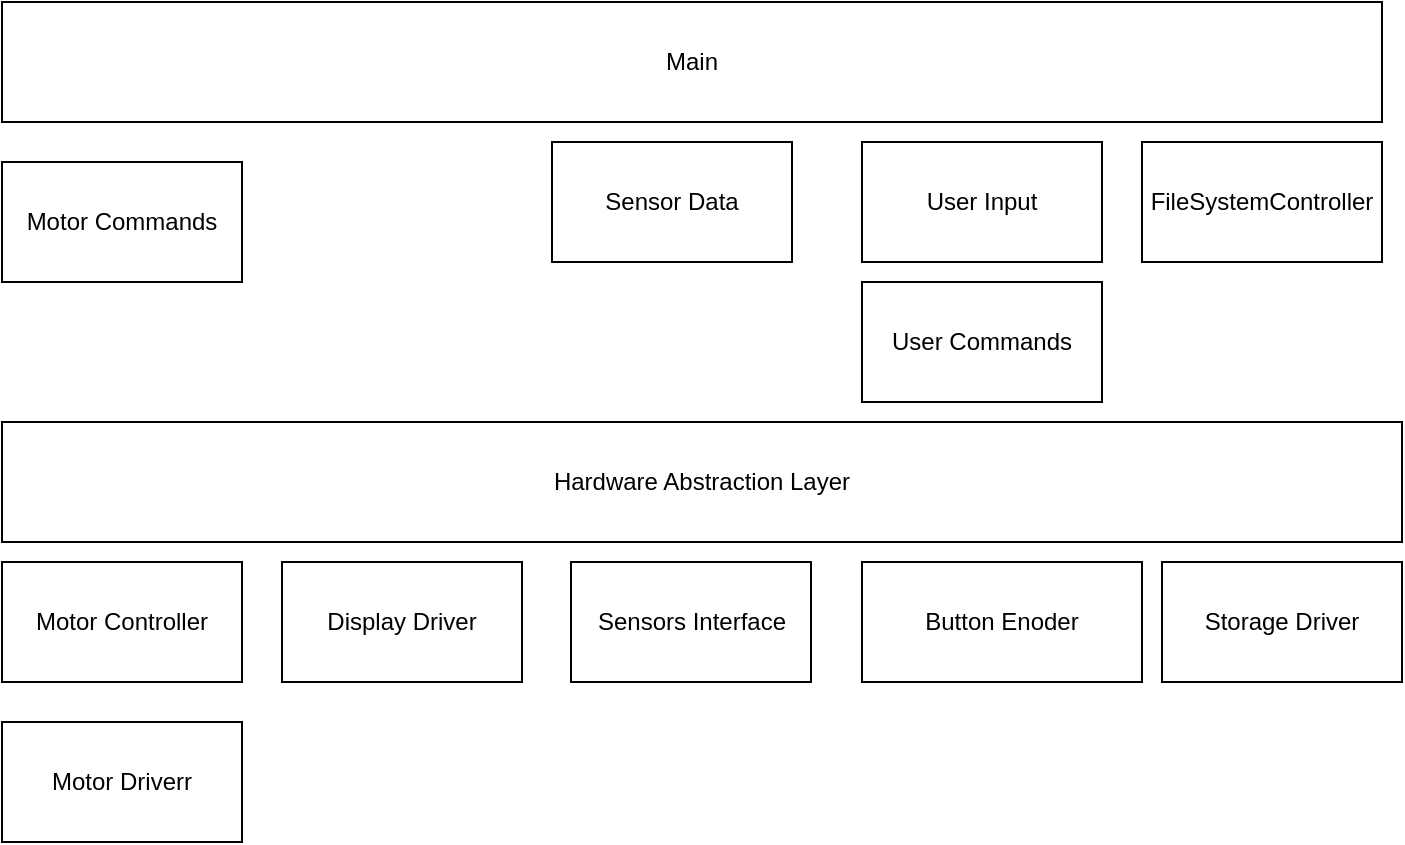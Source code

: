 <mxfile version="17.2.1" type="device"><diagram id="FM-mkIiFEmtO0v-Mp8qd" name="Page-1"><mxGraphModel dx="1426" dy="717" grid="1" gridSize="10" guides="1" tooltips="1" connect="1" arrows="1" fold="1" page="1" pageScale="1" pageWidth="1169" pageHeight="826" math="0" shadow="0"><root><mxCell id="0"/><mxCell id="1" parent="0"/><mxCell id="q4dnc38tpB5hRs7dwyBQ-1" value="Hardware Abstraction Layer" style="rounded=0;whiteSpace=wrap;html=1;" vertex="1" parent="1"><mxGeometry x="190" y="250" width="700" height="60" as="geometry"/></mxCell><mxCell id="q4dnc38tpB5hRs7dwyBQ-2" value="Sensors Interface" style="rounded=0;whiteSpace=wrap;html=1;" vertex="1" parent="1"><mxGeometry x="474.5" y="320" width="120" height="60" as="geometry"/></mxCell><mxCell id="q4dnc38tpB5hRs7dwyBQ-3" value="Motor Controller" style="rounded=0;whiteSpace=wrap;html=1;" vertex="1" parent="1"><mxGeometry x="190" y="320" width="120" height="60" as="geometry"/></mxCell><mxCell id="q4dnc38tpB5hRs7dwyBQ-4" value="Display Driver" style="rounded=0;whiteSpace=wrap;html=1;" vertex="1" parent="1"><mxGeometry x="330" y="320" width="120" height="60" as="geometry"/></mxCell><mxCell id="q4dnc38tpB5hRs7dwyBQ-5" value="Motor Driverr" style="rounded=0;whiteSpace=wrap;html=1;" vertex="1" parent="1"><mxGeometry x="190" y="400" width="120" height="60" as="geometry"/></mxCell><mxCell id="q4dnc38tpB5hRs7dwyBQ-7" value="Button Enoder" style="rounded=0;whiteSpace=wrap;html=1;" vertex="1" parent="1"><mxGeometry x="620" y="320" width="140" height="60" as="geometry"/></mxCell><mxCell id="q4dnc38tpB5hRs7dwyBQ-10" value="User Input" style="rounded=0;whiteSpace=wrap;html=1;" vertex="1" parent="1"><mxGeometry x="620" y="110" width="120" height="60" as="geometry"/></mxCell><mxCell id="q4dnc38tpB5hRs7dwyBQ-11" value="Sensor Data" style="rounded=0;whiteSpace=wrap;html=1;" vertex="1" parent="1"><mxGeometry x="465" y="110" width="120" height="60" as="geometry"/></mxCell><mxCell id="q4dnc38tpB5hRs7dwyBQ-12" value="User Commands" style="rounded=0;whiteSpace=wrap;html=1;" vertex="1" parent="1"><mxGeometry x="620" y="180" width="120" height="60" as="geometry"/></mxCell><mxCell id="q4dnc38tpB5hRs7dwyBQ-13" value="Motor Commands" style="rounded=0;whiteSpace=wrap;html=1;" vertex="1" parent="1"><mxGeometry x="190" y="120" width="120" height="60" as="geometry"/></mxCell><mxCell id="q4dnc38tpB5hRs7dwyBQ-14" value="Main" style="rounded=0;whiteSpace=wrap;html=1;" vertex="1" parent="1"><mxGeometry x="190" y="40" width="690" height="60" as="geometry"/></mxCell><mxCell id="q4dnc38tpB5hRs7dwyBQ-15" value="Storage Driver" style="rounded=0;whiteSpace=wrap;html=1;" vertex="1" parent="1"><mxGeometry x="770" y="320" width="120" height="60" as="geometry"/></mxCell><mxCell id="q4dnc38tpB5hRs7dwyBQ-16" value="FileSystemController" style="rounded=0;whiteSpace=wrap;html=1;" vertex="1" parent="1"><mxGeometry x="760" y="110" width="120" height="60" as="geometry"/></mxCell></root></mxGraphModel></diagram></mxfile>